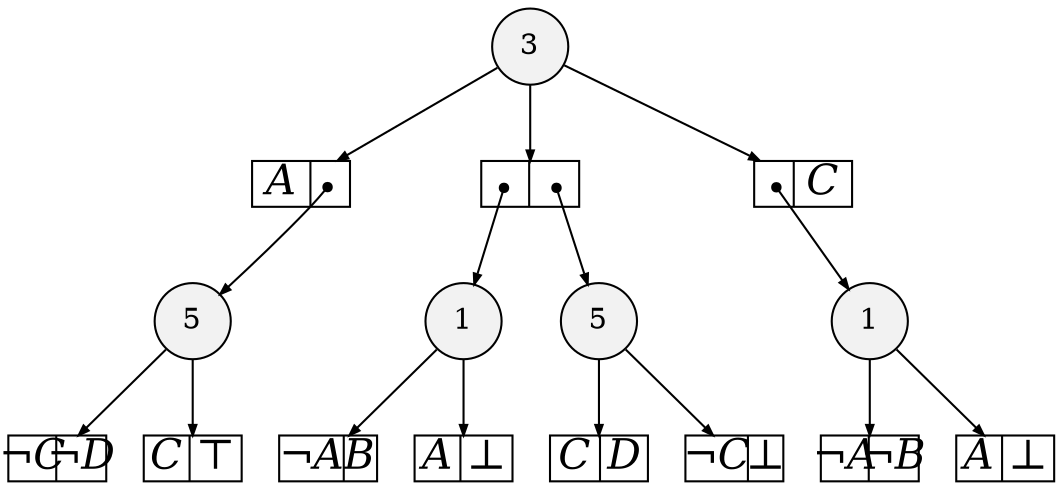 
digraph sdd {

overlap=false

{rank=same; n34 n16 }
{rank=same; n44 }
{rank=same; n18 n11 }

n34 [label= "5",style=filled,fillcolor=gray95,shape=circle,height=.25,width=.25]; 
n34e0
      [label= "<L>&not;C|<R>&not;D",
      shape=record,
      fontsize=20,
      fontname="Times-Italic",
      fillcolor=white,
      style=filled,
      fixedsize=true,
      height=.30, 
      width=.65];

n34->n34e0 [arrowsize=.50];
n34e1
      [label= "<L>C|<R>&#8868;",
      shape=record,
      fontsize=20,
      fontname="Times-Italic",
      fillcolor=white,
      style=filled,
      fixedsize=true,
      height=.30, 
      width=.65];

n34->n34e1 [arrowsize=.50];
n16 [label= "5",style=filled,fillcolor=gray95,shape=circle,height=.25,width=.25]; 
n16e0
      [label= "<L>C|<R>D",
      shape=record,
      fontsize=20,
      fontname="Times-Italic",
      fillcolor=white,
      style=filled,
      fixedsize=true,
      height=.30, 
      width=.65];

n16->n16e0 [arrowsize=.50];
n16e1
      [label= "<L>&not;C|<R>&#8869;",
      shape=record,
      fontsize=20,
      fontname="Times-Italic",
      fillcolor=white,
      style=filled,
      fixedsize=true,
      height=.30, 
      width=.65];

n16->n16e1 [arrowsize=.50];
n44 [label= "3",style=filled,fillcolor=gray95,shape=circle,height=.25,width=.25]; 
n44e0
      [label= "<L>A|<R>",
      shape=record,
      fontsize=20,
      fontname="Times-Italic",
      fillcolor=white,
      style=filled,
      fixedsize=true,
      height=.30, 
      width=.65];

n44->n44e0 [arrowsize=.50];
n44e0:R:c->n34 [arrowsize=.50,tailclip=false,arrowtail=dot,dir=both];
n44e1
      [label= "<L>|<R>",
      shape=record,
      fontsize=20,
      fontname="Times-Italic",
      fillcolor=white,
      style=filled,
      fixedsize=true,
      height=.30, 
      width=.65];

n44->n44e1 [arrowsize=.50];
n44e1:L:c->n18 [arrowsize=.50,tailclip=false,arrowtail=dot,dir=both];
n44e1:R:c->n16 [arrowsize=.50,tailclip=false,arrowtail=dot,dir=both];
n44e2
      [label= "<L>|<R>C",
      shape=record,
      fontsize=20,
      fontname="Times-Italic",
      fillcolor=white,
      style=filled,
      fixedsize=true,
      height=.30, 
      width=.65];

n44->n44e2 [arrowsize=.50];
n44e2:L:c->n11 [arrowsize=.50,tailclip=false,arrowtail=dot,dir=both];
n18 [label= "1",style=filled,fillcolor=gray95,shape=circle,height=.25,width=.25]; 
n18e0
      [label= "<L>&not;A|<R>B",
      shape=record,
      fontsize=20,
      fontname="Times-Italic",
      fillcolor=white,
      style=filled,
      fixedsize=true,
      height=.30, 
      width=.65];

n18->n18e0 [arrowsize=.50];
n18e1
      [label= "<L>A|<R>&#8869;",
      shape=record,
      fontsize=20,
      fontname="Times-Italic",
      fillcolor=white,
      style=filled,
      fixedsize=true,
      height=.30, 
      width=.65];

n18->n18e1 [arrowsize=.50];
n11 [label= "1",style=filled,fillcolor=gray95,shape=circle,height=.25,width=.25]; 
n11e0
      [label= "<L>&not;A|<R>&not;B",
      shape=record,
      fontsize=20,
      fontname="Times-Italic",
      fillcolor=white,
      style=filled,
      fixedsize=true,
      height=.30, 
      width=.65];

n11->n11e0 [arrowsize=.50];
n11e1
      [label= "<L>A|<R>&#8869;",
      shape=record,
      fontsize=20,
      fontname="Times-Italic",
      fillcolor=white,
      style=filled,
      fixedsize=true,
      height=.30, 
      width=.65];

n11->n11e1 [arrowsize=.50];


}